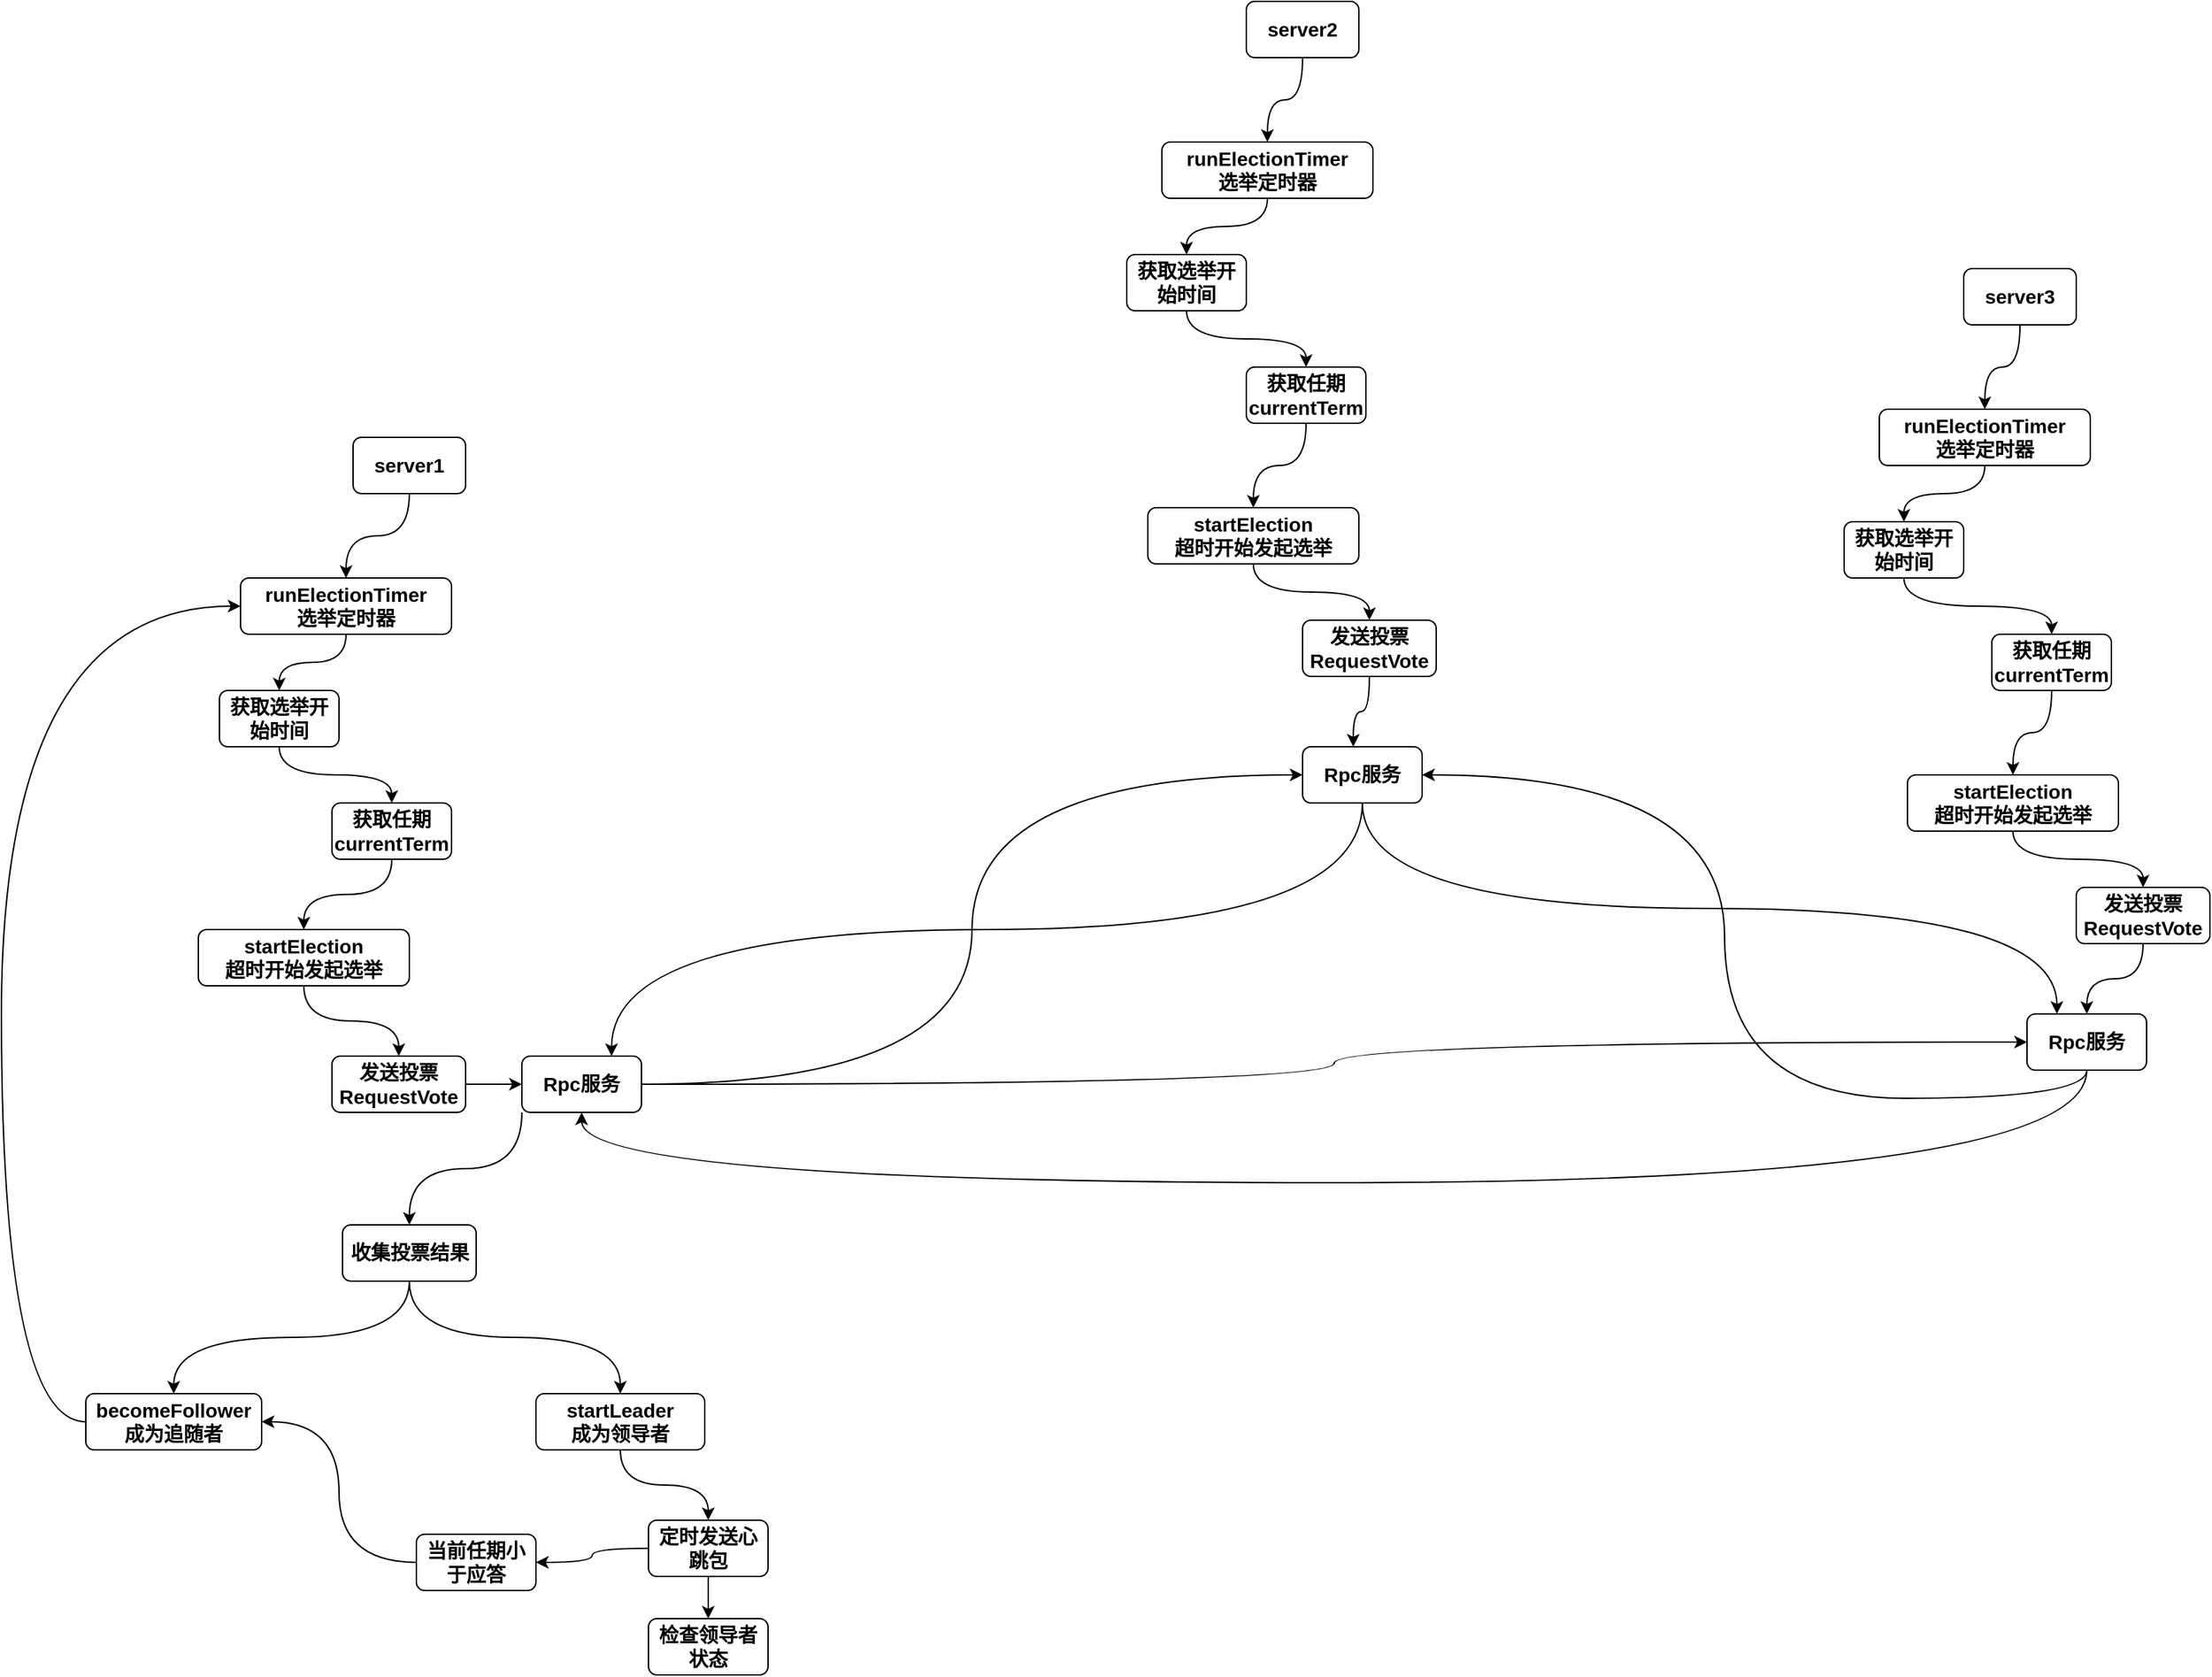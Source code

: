 <mxfile version="14.6.13" type="device" pages="3"><diagram id="oKCwUSKubdoROFhV5XfN" name="第 1 页"><mxGraphModel dx="2115" dy="627" grid="1" gridSize="10" guides="1" tooltips="1" connect="1" arrows="1" fold="1" page="1" pageScale="1" pageWidth="1169" pageHeight="827" math="0" shadow="0"><root><mxCell id="0"/><mxCell id="1" parent="0"/><mxCell id="OZcHB8Qax0FJmtn9S7UU-7" style="edgeStyle=orthogonalEdgeStyle;rounded=0;orthogonalLoop=1;jettySize=auto;html=1;exitX=0.5;exitY=1;exitDx=0;exitDy=0;entryX=0.5;entryY=0;entryDx=0;entryDy=0;curved=1;" parent="1" source="OZcHB8Qax0FJmtn9S7UU-1" target="OZcHB8Qax0FJmtn9S7UU-4" edge="1"><mxGeometry relative="1" as="geometry"/></mxCell><mxCell id="OZcHB8Qax0FJmtn9S7UU-1" value="&lt;font style=&quot;font-size: 14px&quot;&gt;&lt;b&gt;server1&lt;/b&gt;&lt;/font&gt;" style="rounded=1;whiteSpace=wrap;html=1;" parent="1" vertex="1"><mxGeometry x="-10" y="320" width="80" height="40" as="geometry"/></mxCell><mxCell id="OZcHB8Qax0FJmtn9S7UU-8" style="edgeStyle=orthogonalEdgeStyle;curved=1;rounded=0;orthogonalLoop=1;jettySize=auto;html=1;exitX=0.5;exitY=1;exitDx=0;exitDy=0;" parent="1" source="OZcHB8Qax0FJmtn9S7UU-2" target="OZcHB8Qax0FJmtn9S7UU-5" edge="1"><mxGeometry relative="1" as="geometry"/></mxCell><mxCell id="OZcHB8Qax0FJmtn9S7UU-2" value="&lt;font style=&quot;font-size: 14px&quot;&gt;&lt;b&gt;server2&lt;/b&gt;&lt;/font&gt;" style="rounded=1;whiteSpace=wrap;html=1;" parent="1" vertex="1"><mxGeometry x="625" y="10" width="80" height="40" as="geometry"/></mxCell><mxCell id="OZcHB8Qax0FJmtn9S7UU-9" style="edgeStyle=orthogonalEdgeStyle;curved=1;rounded=0;orthogonalLoop=1;jettySize=auto;html=1;exitX=0.5;exitY=1;exitDx=0;exitDy=0;" parent="1" source="OZcHB8Qax0FJmtn9S7UU-3" target="OZcHB8Qax0FJmtn9S7UU-6" edge="1"><mxGeometry relative="1" as="geometry"/></mxCell><mxCell id="OZcHB8Qax0FJmtn9S7UU-3" value="&lt;font style=&quot;font-size: 14px&quot;&gt;&lt;b&gt;server3&lt;/b&gt;&lt;/font&gt;" style="rounded=1;whiteSpace=wrap;html=1;" parent="1" vertex="1"><mxGeometry x="1135" y="200" width="80" height="40" as="geometry"/></mxCell><mxCell id="OZcHB8Qax0FJmtn9S7UU-19" style="edgeStyle=orthogonalEdgeStyle;curved=1;rounded=0;orthogonalLoop=1;jettySize=auto;html=1;exitX=0.5;exitY=1;exitDx=0;exitDy=0;entryX=0.5;entryY=0;entryDx=0;entryDy=0;" parent="1" source="OZcHB8Qax0FJmtn9S7UU-4" target="OZcHB8Qax0FJmtn9S7UU-16" edge="1"><mxGeometry relative="1" as="geometry"/></mxCell><mxCell id="OZcHB8Qax0FJmtn9S7UU-4" value="&lt;font style=&quot;font-size: 14px&quot;&gt;&lt;b&gt;runElectionTimer&lt;br&gt;选举定时器&lt;br&gt;&lt;/b&gt;&lt;/font&gt;" style="rounded=1;whiteSpace=wrap;html=1;" parent="1" vertex="1"><mxGeometry x="-90" y="420" width="150" height="40" as="geometry"/></mxCell><mxCell id="OZcHB8Qax0FJmtn9S7UU-21" style="edgeStyle=orthogonalEdgeStyle;curved=1;rounded=0;orthogonalLoop=1;jettySize=auto;html=1;exitX=0.5;exitY=1;exitDx=0;exitDy=0;entryX=0.5;entryY=0;entryDx=0;entryDy=0;" parent="1" source="OZcHB8Qax0FJmtn9S7UU-5" target="OZcHB8Qax0FJmtn9S7UU-17" edge="1"><mxGeometry relative="1" as="geometry"/></mxCell><mxCell id="OZcHB8Qax0FJmtn9S7UU-5" value="&lt;font style=&quot;font-size: 14px&quot;&gt;&lt;b&gt;runElectionTimer&lt;br&gt;选举定时器&lt;br&gt;&lt;/b&gt;&lt;/font&gt;" style="rounded=1;whiteSpace=wrap;html=1;" parent="1" vertex="1"><mxGeometry x="565" y="110" width="150" height="40" as="geometry"/></mxCell><mxCell id="OZcHB8Qax0FJmtn9S7UU-23" style="edgeStyle=orthogonalEdgeStyle;curved=1;rounded=0;orthogonalLoop=1;jettySize=auto;html=1;exitX=0.5;exitY=1;exitDx=0;exitDy=0;" parent="1" source="OZcHB8Qax0FJmtn9S7UU-6" target="OZcHB8Qax0FJmtn9S7UU-18" edge="1"><mxGeometry relative="1" as="geometry"/></mxCell><mxCell id="OZcHB8Qax0FJmtn9S7UU-6" value="&lt;font style=&quot;font-size: 14px&quot;&gt;&lt;b&gt;runElectionTimer&lt;br&gt;选举定时器&lt;br&gt;&lt;/b&gt;&lt;/font&gt;" style="rounded=1;whiteSpace=wrap;html=1;" parent="1" vertex="1"><mxGeometry x="1075" y="300" width="150" height="40" as="geometry"/></mxCell><mxCell id="OZcHB8Qax0FJmtn9S7UU-26" style="edgeStyle=orthogonalEdgeStyle;curved=1;rounded=0;orthogonalLoop=1;jettySize=auto;html=1;exitX=0.5;exitY=1;exitDx=0;exitDy=0;entryX=0.5;entryY=0;entryDx=0;entryDy=0;" parent="1" source="OZcHB8Qax0FJmtn9S7UU-10" target="OZcHB8Qax0FJmtn9S7UU-25" edge="1"><mxGeometry relative="1" as="geometry"/></mxCell><mxCell id="OZcHB8Qax0FJmtn9S7UU-10" value="&lt;font style=&quot;font-size: 14px&quot;&gt;&lt;b&gt;获取任期&lt;br&gt;currentTerm&lt;br&gt;&lt;/b&gt;&lt;/font&gt;" style="rounded=1;whiteSpace=wrap;html=1;" parent="1" vertex="1"><mxGeometry x="-25" y="580" width="85" height="40" as="geometry"/></mxCell><mxCell id="OZcHB8Qax0FJmtn9S7UU-28" style="edgeStyle=orthogonalEdgeStyle;curved=1;rounded=0;orthogonalLoop=1;jettySize=auto;html=1;exitX=0.5;exitY=1;exitDx=0;exitDy=0;" parent="1" source="OZcHB8Qax0FJmtn9S7UU-11" target="OZcHB8Qax0FJmtn9S7UU-27" edge="1"><mxGeometry relative="1" as="geometry"/></mxCell><mxCell id="OZcHB8Qax0FJmtn9S7UU-11" value="&lt;font style=&quot;font-size: 14px&quot;&gt;&lt;b&gt;获取任期&lt;br&gt;currentTerm&lt;br&gt;&lt;/b&gt;&lt;/font&gt;" style="rounded=1;whiteSpace=wrap;html=1;" parent="1" vertex="1"><mxGeometry x="625" y="270" width="85" height="40" as="geometry"/></mxCell><mxCell id="OZcHB8Qax0FJmtn9S7UU-30" style="edgeStyle=orthogonalEdgeStyle;curved=1;rounded=0;orthogonalLoop=1;jettySize=auto;html=1;exitX=0.5;exitY=1;exitDx=0;exitDy=0;entryX=0.5;entryY=0;entryDx=0;entryDy=0;" parent="1" source="OZcHB8Qax0FJmtn9S7UU-12" target="OZcHB8Qax0FJmtn9S7UU-29" edge="1"><mxGeometry relative="1" as="geometry"/></mxCell><mxCell id="OZcHB8Qax0FJmtn9S7UU-12" value="&lt;font style=&quot;font-size: 14px&quot;&gt;&lt;b&gt;获取任期&lt;br&gt;currentTerm&lt;br&gt;&lt;/b&gt;&lt;/font&gt;" style="rounded=1;whiteSpace=wrap;html=1;" parent="1" vertex="1"><mxGeometry x="1155" y="460" width="85" height="40" as="geometry"/></mxCell><mxCell id="OZcHB8Qax0FJmtn9S7UU-20" style="edgeStyle=orthogonalEdgeStyle;curved=1;rounded=0;orthogonalLoop=1;jettySize=auto;html=1;exitX=0.5;exitY=1;exitDx=0;exitDy=0;entryX=0.5;entryY=0;entryDx=0;entryDy=0;" parent="1" source="OZcHB8Qax0FJmtn9S7UU-16" target="OZcHB8Qax0FJmtn9S7UU-10" edge="1"><mxGeometry relative="1" as="geometry"/></mxCell><mxCell id="OZcHB8Qax0FJmtn9S7UU-16" value="&lt;font style=&quot;font-size: 14px&quot;&gt;&lt;b&gt;获取选举开始时间&lt;br&gt;&lt;/b&gt;&lt;/font&gt;" style="rounded=1;whiteSpace=wrap;html=1;" parent="1" vertex="1"><mxGeometry x="-105" y="500" width="85" height="40" as="geometry"/></mxCell><mxCell id="OZcHB8Qax0FJmtn9S7UU-22" style="edgeStyle=orthogonalEdgeStyle;curved=1;rounded=0;orthogonalLoop=1;jettySize=auto;html=1;exitX=0.5;exitY=1;exitDx=0;exitDy=0;entryX=0.5;entryY=0;entryDx=0;entryDy=0;" parent="1" source="OZcHB8Qax0FJmtn9S7UU-17" target="OZcHB8Qax0FJmtn9S7UU-11" edge="1"><mxGeometry relative="1" as="geometry"/></mxCell><mxCell id="OZcHB8Qax0FJmtn9S7UU-17" value="&lt;font style=&quot;font-size: 14px&quot;&gt;&lt;b&gt;获取选举开始时间&lt;br&gt;&lt;/b&gt;&lt;/font&gt;" style="rounded=1;whiteSpace=wrap;html=1;" parent="1" vertex="1"><mxGeometry x="540" y="190" width="85" height="40" as="geometry"/></mxCell><mxCell id="OZcHB8Qax0FJmtn9S7UU-24" style="edgeStyle=orthogonalEdgeStyle;curved=1;rounded=0;orthogonalLoop=1;jettySize=auto;html=1;exitX=0.5;exitY=1;exitDx=0;exitDy=0;" parent="1" source="OZcHB8Qax0FJmtn9S7UU-18" target="OZcHB8Qax0FJmtn9S7UU-12" edge="1"><mxGeometry relative="1" as="geometry"/></mxCell><mxCell id="OZcHB8Qax0FJmtn9S7UU-18" value="&lt;font style=&quot;font-size: 14px&quot;&gt;&lt;b&gt;获取选举开始时间&lt;br&gt;&lt;/b&gt;&lt;/font&gt;" style="rounded=1;whiteSpace=wrap;html=1;" parent="1" vertex="1"><mxGeometry x="1050" y="380" width="85" height="40" as="geometry"/></mxCell><mxCell id="OZcHB8Qax0FJmtn9S7UU-34" style="edgeStyle=orthogonalEdgeStyle;curved=1;rounded=0;orthogonalLoop=1;jettySize=auto;html=1;exitX=0.5;exitY=1;exitDx=0;exitDy=0;entryX=0.5;entryY=0;entryDx=0;entryDy=0;" parent="1" source="OZcHB8Qax0FJmtn9S7UU-25" target="OZcHB8Qax0FJmtn9S7UU-31" edge="1"><mxGeometry relative="1" as="geometry"/></mxCell><mxCell id="OZcHB8Qax0FJmtn9S7UU-25" value="&lt;font style=&quot;font-size: 14px&quot;&gt;&lt;b&gt;startElection&lt;br&gt;超时开始发起选举&lt;br&gt;&lt;/b&gt;&lt;/font&gt;" style="rounded=1;whiteSpace=wrap;html=1;" parent="1" vertex="1"><mxGeometry x="-120" y="670" width="150" height="40" as="geometry"/></mxCell><mxCell id="OZcHB8Qax0FJmtn9S7UU-39" style="edgeStyle=orthogonalEdgeStyle;curved=1;rounded=0;orthogonalLoop=1;jettySize=auto;html=1;exitX=0.5;exitY=1;exitDx=0;exitDy=0;entryX=0.5;entryY=0;entryDx=0;entryDy=0;" parent="1" source="OZcHB8Qax0FJmtn9S7UU-27" target="OZcHB8Qax0FJmtn9S7UU-32" edge="1"><mxGeometry relative="1" as="geometry"/></mxCell><mxCell id="OZcHB8Qax0FJmtn9S7UU-27" value="&lt;font style=&quot;font-size: 14px&quot;&gt;&lt;b&gt;startElection&lt;br&gt;超时开始发起选举&lt;br&gt;&lt;/b&gt;&lt;/font&gt;" style="rounded=1;whiteSpace=wrap;html=1;" parent="1" vertex="1"><mxGeometry x="555" y="370" width="150" height="40" as="geometry"/></mxCell><mxCell id="OZcHB8Qax0FJmtn9S7UU-40" style="edgeStyle=orthogonalEdgeStyle;curved=1;rounded=0;orthogonalLoop=1;jettySize=auto;html=1;exitX=0.5;exitY=1;exitDx=0;exitDy=0;" parent="1" source="OZcHB8Qax0FJmtn9S7UU-29" target="OZcHB8Qax0FJmtn9S7UU-33" edge="1"><mxGeometry relative="1" as="geometry"/></mxCell><mxCell id="OZcHB8Qax0FJmtn9S7UU-29" value="&lt;font style=&quot;font-size: 14px&quot;&gt;&lt;b&gt;startElection&lt;br&gt;超时开始发起选举&lt;br&gt;&lt;/b&gt;&lt;/font&gt;" style="rounded=1;whiteSpace=wrap;html=1;" parent="1" vertex="1"><mxGeometry x="1095" y="560" width="150" height="40" as="geometry"/></mxCell><mxCell id="OZcHB8Qax0FJmtn9S7UU-44" style="edgeStyle=orthogonalEdgeStyle;curved=1;rounded=0;orthogonalLoop=1;jettySize=auto;html=1;exitX=1;exitY=0.5;exitDx=0;exitDy=0;" parent="1" source="OZcHB8Qax0FJmtn9S7UU-31" target="OZcHB8Qax0FJmtn9S7UU-43" edge="1"><mxGeometry relative="1" as="geometry"/></mxCell><mxCell id="OZcHB8Qax0FJmtn9S7UU-31" value="&lt;font style=&quot;font-size: 14px&quot;&gt;&lt;b&gt;发送投票&lt;br&gt;RequestVote&lt;br&gt;&lt;/b&gt;&lt;/font&gt;" style="rounded=1;whiteSpace=wrap;html=1;" parent="1" vertex="1"><mxGeometry x="-25" y="760" width="95" height="40" as="geometry"/></mxCell><mxCell id="OZcHB8Qax0FJmtn9S7UU-45" style="edgeStyle=orthogonalEdgeStyle;curved=1;rounded=0;orthogonalLoop=1;jettySize=auto;html=1;exitX=0.5;exitY=1;exitDx=0;exitDy=0;entryX=0.424;entryY=0;entryDx=0;entryDy=0;entryPerimeter=0;" parent="1" source="OZcHB8Qax0FJmtn9S7UU-32" target="OZcHB8Qax0FJmtn9S7UU-36" edge="1"><mxGeometry relative="1" as="geometry"/></mxCell><mxCell id="OZcHB8Qax0FJmtn9S7UU-32" value="&lt;font style=&quot;font-size: 14px&quot;&gt;&lt;b&gt;发送投票&lt;br&gt;RequestVote&lt;br&gt;&lt;/b&gt;&lt;/font&gt;" style="rounded=1;whiteSpace=wrap;html=1;" parent="1" vertex="1"><mxGeometry x="665" y="450" width="95" height="40" as="geometry"/></mxCell><mxCell id="OZcHB8Qax0FJmtn9S7UU-47" style="edgeStyle=orthogonalEdgeStyle;curved=1;rounded=0;orthogonalLoop=1;jettySize=auto;html=1;exitX=0.5;exitY=1;exitDx=0;exitDy=0;entryX=0.5;entryY=0;entryDx=0;entryDy=0;" parent="1" source="OZcHB8Qax0FJmtn9S7UU-33" target="OZcHB8Qax0FJmtn9S7UU-46" edge="1"><mxGeometry relative="1" as="geometry"/></mxCell><mxCell id="OZcHB8Qax0FJmtn9S7UU-33" value="&lt;font style=&quot;font-size: 14px&quot;&gt;&lt;b&gt;发送投票&lt;br&gt;RequestVote&lt;br&gt;&lt;/b&gt;&lt;/font&gt;" style="rounded=1;whiteSpace=wrap;html=1;" parent="1" vertex="1"><mxGeometry x="1215" y="640" width="95" height="40" as="geometry"/></mxCell><mxCell id="OZcHB8Qax0FJmtn9S7UU-50" style="edgeStyle=orthogonalEdgeStyle;curved=1;rounded=0;orthogonalLoop=1;jettySize=auto;html=1;exitX=0.5;exitY=1;exitDx=0;exitDy=0;entryX=0.75;entryY=0;entryDx=0;entryDy=0;" parent="1" source="OZcHB8Qax0FJmtn9S7UU-36" target="OZcHB8Qax0FJmtn9S7UU-43" edge="1"><mxGeometry relative="1" as="geometry"/></mxCell><mxCell id="OZcHB8Qax0FJmtn9S7UU-51" style="edgeStyle=orthogonalEdgeStyle;curved=1;rounded=0;orthogonalLoop=1;jettySize=auto;html=1;exitX=0.5;exitY=1;exitDx=0;exitDy=0;entryX=0.25;entryY=0;entryDx=0;entryDy=0;" parent="1" source="OZcHB8Qax0FJmtn9S7UU-36" target="OZcHB8Qax0FJmtn9S7UU-46" edge="1"><mxGeometry relative="1" as="geometry"/></mxCell><mxCell id="OZcHB8Qax0FJmtn9S7UU-36" value="&lt;font style=&quot;font-size: 14px&quot;&gt;&lt;b&gt;Rpc服务&lt;br&gt;&lt;/b&gt;&lt;/font&gt;" style="rounded=1;whiteSpace=wrap;html=1;" parent="1" vertex="1"><mxGeometry x="665" y="540" width="85" height="40" as="geometry"/></mxCell><mxCell id="OZcHB8Qax0FJmtn9S7UU-48" style="edgeStyle=orthogonalEdgeStyle;curved=1;rounded=0;orthogonalLoop=1;jettySize=auto;html=1;exitX=1;exitY=0.5;exitDx=0;exitDy=0;entryX=0;entryY=0.5;entryDx=0;entryDy=0;" parent="1" source="OZcHB8Qax0FJmtn9S7UU-43" target="OZcHB8Qax0FJmtn9S7UU-36" edge="1"><mxGeometry relative="1" as="geometry"/></mxCell><mxCell id="OZcHB8Qax0FJmtn9S7UU-49" style="edgeStyle=orthogonalEdgeStyle;curved=1;rounded=0;orthogonalLoop=1;jettySize=auto;html=1;exitX=1;exitY=0.5;exitDx=0;exitDy=0;entryX=0;entryY=0.5;entryDx=0;entryDy=0;" parent="1" source="OZcHB8Qax0FJmtn9S7UU-43" target="OZcHB8Qax0FJmtn9S7UU-46" edge="1"><mxGeometry relative="1" as="geometry"/></mxCell><mxCell id="OZcHB8Qax0FJmtn9S7UU-55" style="edgeStyle=orthogonalEdgeStyle;curved=1;rounded=0;orthogonalLoop=1;jettySize=auto;html=1;exitX=0;exitY=1;exitDx=0;exitDy=0;entryX=0.5;entryY=0;entryDx=0;entryDy=0;" parent="1" source="OZcHB8Qax0FJmtn9S7UU-43" target="OZcHB8Qax0FJmtn9S7UU-54" edge="1"><mxGeometry relative="1" as="geometry"/></mxCell><mxCell id="OZcHB8Qax0FJmtn9S7UU-43" value="&lt;font style=&quot;font-size: 14px&quot;&gt;&lt;b&gt;Rpc服务&lt;br&gt;&lt;/b&gt;&lt;/font&gt;" style="rounded=1;whiteSpace=wrap;html=1;" parent="1" vertex="1"><mxGeometry x="110" y="760" width="85" height="40" as="geometry"/></mxCell><mxCell id="OZcHB8Qax0FJmtn9S7UU-52" style="edgeStyle=orthogonalEdgeStyle;curved=1;rounded=0;orthogonalLoop=1;jettySize=auto;html=1;exitX=0.5;exitY=1;exitDx=0;exitDy=0;entryX=1;entryY=0.5;entryDx=0;entryDy=0;" parent="1" source="OZcHB8Qax0FJmtn9S7UU-46" target="OZcHB8Qax0FJmtn9S7UU-36" edge="1"><mxGeometry relative="1" as="geometry"/></mxCell><mxCell id="OZcHB8Qax0FJmtn9S7UU-53" style="edgeStyle=orthogonalEdgeStyle;curved=1;rounded=0;orthogonalLoop=1;jettySize=auto;html=1;exitX=0.5;exitY=1;exitDx=0;exitDy=0;entryX=0.5;entryY=1;entryDx=0;entryDy=0;" parent="1" source="OZcHB8Qax0FJmtn9S7UU-46" target="OZcHB8Qax0FJmtn9S7UU-43" edge="1"><mxGeometry relative="1" as="geometry"><Array as="points"><mxPoint x="1223" y="850"/><mxPoint x="153" y="850"/></Array></mxGeometry></mxCell><mxCell id="OZcHB8Qax0FJmtn9S7UU-46" value="&lt;font style=&quot;font-size: 14px&quot;&gt;&lt;b&gt;Rpc服务&lt;br&gt;&lt;/b&gt;&lt;/font&gt;" style="rounded=1;whiteSpace=wrap;html=1;" parent="1" vertex="1"><mxGeometry x="1180" y="730" width="85" height="40" as="geometry"/></mxCell><mxCell id="OZcHB8Qax0FJmtn9S7UU-57" style="edgeStyle=orthogonalEdgeStyle;curved=1;rounded=0;orthogonalLoop=1;jettySize=auto;html=1;exitX=0.5;exitY=1;exitDx=0;exitDy=0;entryX=0.5;entryY=0;entryDx=0;entryDy=0;" parent="1" source="OZcHB8Qax0FJmtn9S7UU-54" target="OZcHB8Qax0FJmtn9S7UU-56" edge="1"><mxGeometry relative="1" as="geometry"/></mxCell><mxCell id="OZcHB8Qax0FJmtn9S7UU-59" style="edgeStyle=orthogonalEdgeStyle;curved=1;rounded=0;orthogonalLoop=1;jettySize=auto;html=1;exitX=0.5;exitY=1;exitDx=0;exitDy=0;" parent="1" source="OZcHB8Qax0FJmtn9S7UU-54" target="OZcHB8Qax0FJmtn9S7UU-58" edge="1"><mxGeometry relative="1" as="geometry"/></mxCell><mxCell id="OZcHB8Qax0FJmtn9S7UU-54" value="&lt;font style=&quot;font-size: 14px&quot;&gt;&lt;b&gt;收集投票结果&lt;br&gt;&lt;/b&gt;&lt;/font&gt;" style="rounded=1;whiteSpace=wrap;html=1;" parent="1" vertex="1"><mxGeometry x="-17.5" y="880" width="95" height="40" as="geometry"/></mxCell><mxCell id="OZcHB8Qax0FJmtn9S7UU-60" style="edgeStyle=orthogonalEdgeStyle;curved=1;rounded=0;orthogonalLoop=1;jettySize=auto;html=1;exitX=0;exitY=0.5;exitDx=0;exitDy=0;entryX=0;entryY=0.5;entryDx=0;entryDy=0;" parent="1" source="OZcHB8Qax0FJmtn9S7UU-56" target="OZcHB8Qax0FJmtn9S7UU-4" edge="1"><mxGeometry relative="1" as="geometry"><Array as="points"><mxPoint x="-260" y="1020"/><mxPoint x="-260" y="440"/></Array></mxGeometry></mxCell><mxCell id="OZcHB8Qax0FJmtn9S7UU-56" value="&lt;font style=&quot;font-size: 14px&quot;&gt;&lt;b&gt;becomeFollower&lt;br&gt;成为追随者&lt;br&gt;&lt;/b&gt;&lt;/font&gt;" style="rounded=1;whiteSpace=wrap;html=1;" parent="1" vertex="1"><mxGeometry x="-200" y="1000" width="125" height="40" as="geometry"/></mxCell><mxCell id="OZcHB8Qax0FJmtn9S7UU-62" style="edgeStyle=orthogonalEdgeStyle;curved=1;rounded=0;orthogonalLoop=1;jettySize=auto;html=1;exitX=0.5;exitY=1;exitDx=0;exitDy=0;" parent="1" source="OZcHB8Qax0FJmtn9S7UU-58" target="OZcHB8Qax0FJmtn9S7UU-61" edge="1"><mxGeometry relative="1" as="geometry"/></mxCell><mxCell id="OZcHB8Qax0FJmtn9S7UU-58" value="&lt;font style=&quot;font-size: 14px&quot;&gt;&lt;b&gt;startLeader&lt;br&gt;成为领导者&lt;/b&gt;&lt;b&gt;&lt;br&gt;&lt;/b&gt;&lt;/font&gt;" style="rounded=1;whiteSpace=wrap;html=1;" parent="1" vertex="1"><mxGeometry x="120" y="1000" width="120" height="40" as="geometry"/></mxCell><mxCell id="OZcHB8Qax0FJmtn9S7UU-64" style="edgeStyle=orthogonalEdgeStyle;curved=1;rounded=0;orthogonalLoop=1;jettySize=auto;html=1;exitX=0.5;exitY=1;exitDx=0;exitDy=0;entryX=0.5;entryY=0;entryDx=0;entryDy=0;" parent="1" source="OZcHB8Qax0FJmtn9S7UU-61" target="OZcHB8Qax0FJmtn9S7UU-63" edge="1"><mxGeometry relative="1" as="geometry"/></mxCell><mxCell id="OZcHB8Qax0FJmtn9S7UU-66" style="edgeStyle=orthogonalEdgeStyle;curved=1;rounded=0;orthogonalLoop=1;jettySize=auto;html=1;exitX=0;exitY=0.5;exitDx=0;exitDy=0;entryX=1;entryY=0.5;entryDx=0;entryDy=0;" parent="1" source="OZcHB8Qax0FJmtn9S7UU-61" target="OZcHB8Qax0FJmtn9S7UU-65" edge="1"><mxGeometry relative="1" as="geometry"/></mxCell><mxCell id="OZcHB8Qax0FJmtn9S7UU-61" value="&lt;font style=&quot;font-size: 14px&quot;&gt;&lt;b&gt;定时发送心跳包&lt;br&gt;&lt;/b&gt;&lt;/font&gt;" style="rounded=1;whiteSpace=wrap;html=1;" parent="1" vertex="1"><mxGeometry x="200" y="1090" width="85" height="40" as="geometry"/></mxCell><mxCell id="OZcHB8Qax0FJmtn9S7UU-63" value="&lt;font style=&quot;font-size: 14px&quot;&gt;&lt;b&gt;检查领导者状态&lt;br&gt;&lt;/b&gt;&lt;/font&gt;" style="rounded=1;whiteSpace=wrap;html=1;" parent="1" vertex="1"><mxGeometry x="200" y="1160" width="85" height="40" as="geometry"/></mxCell><mxCell id="OZcHB8Qax0FJmtn9S7UU-67" style="edgeStyle=orthogonalEdgeStyle;curved=1;rounded=0;orthogonalLoop=1;jettySize=auto;html=1;exitX=0;exitY=0.5;exitDx=0;exitDy=0;entryX=1;entryY=0.5;entryDx=0;entryDy=0;" parent="1" source="OZcHB8Qax0FJmtn9S7UU-65" target="OZcHB8Qax0FJmtn9S7UU-56" edge="1"><mxGeometry relative="1" as="geometry"/></mxCell><mxCell id="OZcHB8Qax0FJmtn9S7UU-65" value="&lt;font style=&quot;font-size: 14px&quot;&gt;&lt;b&gt;当前任期小于应答&lt;br&gt;&lt;/b&gt;&lt;/font&gt;" style="rounded=1;whiteSpace=wrap;html=1;" parent="1" vertex="1"><mxGeometry x="35" y="1100" width="85" height="40" as="geometry"/></mxCell></root></mxGraphModel></diagram><diagram id="VI3WqQ1IgPKvw6HPCGH7" name="rafeexample"><mxGraphModel dx="946" dy="627" grid="1" gridSize="10" guides="1" tooltips="1" connect="1" arrows="1" fold="1" page="0" pageScale="1" pageWidth="1169" pageHeight="827" math="0" shadow="0"><root><mxCell id="8Vz2dpjFIaOmOKDhQSP6-0"/><mxCell id="8Vz2dpjFIaOmOKDhQSP6-1" parent="8Vz2dpjFIaOmOKDhQSP6-0"/><mxCell id="8Vz2dpjFIaOmOKDhQSP6-8" style="edgeStyle=orthogonalEdgeStyle;rounded=0;orthogonalLoop=1;jettySize=auto;html=1;exitX=1;exitY=0.5;exitDx=0;exitDy=0;fontStyle=1;fontSize=15;" parent="8Vz2dpjFIaOmOKDhQSP6-1" source="8Vz2dpjFIaOmOKDhQSP6-2" target="8Vz2dpjFIaOmOKDhQSP6-5" edge="1"><mxGeometry relative="1" as="geometry"/></mxCell><mxCell id="8Vz2dpjFIaOmOKDhQSP6-2" value="HttpApi" style="rounded=1;whiteSpace=wrap;html=1;fontStyle=1;fontSize=15;" parent="8Vz2dpjFIaOmOKDhQSP6-1" vertex="1"><mxGeometry x="160" y="160" width="80" height="40" as="geometry"/></mxCell><mxCell id="8Vz2dpjFIaOmOKDhQSP6-3" value="KVStore" style="shape=cylinder3;whiteSpace=wrap;html=1;boundedLbl=1;backgroundOutline=1;size=15;fontStyle=1;fontSize=15;" parent="8Vz2dpjFIaOmOKDhQSP6-1" vertex="1"><mxGeometry x="1440" y="280" width="120" height="120" as="geometry"/></mxCell><mxCell id="8Vz2dpjFIaOmOKDhQSP6-10" style="edgeStyle=orthogonalEdgeStyle;rounded=0;orthogonalLoop=1;jettySize=auto;html=1;exitX=1;exitY=0.5;exitDx=0;exitDy=0;exitPerimeter=0;fontStyle=1;fontSize=15;" parent="8Vz2dpjFIaOmOKDhQSP6-1" source="8Vz2dpjFIaOmOKDhQSP6-5" target="8Vz2dpjFIaOmOKDhQSP6-9" edge="1"><mxGeometry relative="1" as="geometry"/></mxCell><mxCell id="8Vz2dpjFIaOmOKDhQSP6-5" value="proposeC" style="strokeWidth=2;html=1;shape=mxgraph.flowchart.direct_data;whiteSpace=wrap;fontStyle=1;fontSize=15;" parent="8Vz2dpjFIaOmOKDhQSP6-1" vertex="1"><mxGeometry x="320" y="160" width="100" height="40" as="geometry"/></mxCell><mxCell id="8Vz2dpjFIaOmOKDhQSP6-7" style="edgeStyle=orthogonalEdgeStyle;rounded=0;orthogonalLoop=1;jettySize=auto;html=1;exitX=0.5;exitY=1;exitDx=0;exitDy=0;entryX=0;entryY=0.5;entryDx=0;entryDy=0;fontStyle=1;fontSize=15;" parent="8Vz2dpjFIaOmOKDhQSP6-1" source="8Vz2dpjFIaOmOKDhQSP6-6" target="8Vz2dpjFIaOmOKDhQSP6-2" edge="1"><mxGeometry relative="1" as="geometry"/></mxCell><mxCell id="8Vz2dpjFIaOmOKDhQSP6-6" value="PUT" style="rounded=1;whiteSpace=wrap;html=1;fontStyle=1;fontSize=15;" parent="8Vz2dpjFIaOmOKDhQSP6-1" vertex="1"><mxGeometry x="80" y="120" width="40" height="40" as="geometry"/></mxCell><mxCell id="8xOaFLm6CvOzMq48Fo4X-5" style="edgeStyle=orthogonalEdgeStyle;rounded=0;orthogonalLoop=1;jettySize=auto;html=1;exitX=1;exitY=0.5;exitDx=0;exitDy=0;" parent="8Vz2dpjFIaOmOKDhQSP6-1" source="8Vz2dpjFIaOmOKDhQSP6-9" target="8xOaFLm6CvOzMq48Fo4X-0" edge="1"><mxGeometry relative="1" as="geometry"/></mxCell><mxCell id="8Vz2dpjFIaOmOKDhQSP6-9" value="RaftNode" style="rounded=1;whiteSpace=wrap;html=1;fontStyle=1;fontSize=15;" parent="8Vz2dpjFIaOmOKDhQSP6-1" vertex="1"><mxGeometry x="520" y="160" width="80" height="40" as="geometry"/></mxCell><mxCell id="8xOaFLm6CvOzMq48Fo4X-10" style="edgeStyle=orthogonalEdgeStyle;rounded=0;orthogonalLoop=1;jettySize=auto;html=1;exitX=1;exitY=0.5;exitDx=0;exitDy=0;exitPerimeter=0;entryX=0.5;entryY=0;entryDx=0;entryDy=0;entryPerimeter=0;" parent="8Vz2dpjFIaOmOKDhQSP6-1" source="8Vz2dpjFIaOmOKDhQSP6-11" target="8Vz2dpjFIaOmOKDhQSP6-3" edge="1"><mxGeometry relative="1" as="geometry"/></mxCell><mxCell id="8Vz2dpjFIaOmOKDhQSP6-11" value="CommitC" style="strokeWidth=2;html=1;shape=mxgraph.flowchart.direct_data;whiteSpace=wrap;fontStyle=1;fontSize=15;" parent="8Vz2dpjFIaOmOKDhQSP6-1" vertex="1"><mxGeometry x="1280" y="240" width="100" height="40" as="geometry"/></mxCell><mxCell id="8xOaFLm6CvOzMq48Fo4X-9" style="edgeStyle=orthogonalEdgeStyle;rounded=0;orthogonalLoop=1;jettySize=auto;html=1;exitX=1;exitY=0.5;exitDx=0;exitDy=0;entryX=0;entryY=0.5;entryDx=0;entryDy=0;entryPerimeter=0;" parent="8Vz2dpjFIaOmOKDhQSP6-1" source="8Vz2dpjFIaOmOKDhQSP6-14" target="8Vz2dpjFIaOmOKDhQSP6-11" edge="1"><mxGeometry relative="1" as="geometry"/></mxCell><mxCell id="8Vz2dpjFIaOmOKDhQSP6-14" value="PublishEntries" style="rounded=1;whiteSpace=wrap;html=1;fontStyle=1;fontSize=15;" parent="8Vz2dpjFIaOmOKDhQSP6-1" vertex="1"><mxGeometry x="1080" y="240" width="120" height="40" as="geometry"/></mxCell><mxCell id="8Vz2dpjFIaOmOKDhQSP6-16" value="Send" style="rounded=1;whiteSpace=wrap;html=1;fontStyle=1;fontSize=15;" parent="8Vz2dpjFIaOmOKDhQSP6-1" vertex="1"><mxGeometry x="1080" y="160" width="120" height="40" as="geometry"/></mxCell><mxCell id="8Vz2dpjFIaOmOKDhQSP6-18" value="SaveWAL" style="rounded=1;whiteSpace=wrap;html=1;fontStyle=1;fontSize=15;" parent="8Vz2dpjFIaOmOKDhQSP6-1" vertex="1"><mxGeometry x="1080" y="80" width="120" height="40" as="geometry"/></mxCell><mxCell id="8xOaFLm6CvOzMq48Fo4X-4" style="edgeStyle=orthogonalEdgeStyle;rounded=0;orthogonalLoop=1;jettySize=auto;html=1;exitX=1;exitY=0.5;exitDx=0;exitDy=0;entryX=0;entryY=0.5;entryDx=0;entryDy=0;entryPerimeter=0;" parent="8Vz2dpjFIaOmOKDhQSP6-1" source="8xOaFLm6CvOzMq48Fo4X-0" target="8xOaFLm6CvOzMq48Fo4X-2" edge="1"><mxGeometry relative="1" as="geometry"/></mxCell><mxCell id="8xOaFLm6CvOzMq48Fo4X-0" value="Raft" style="rounded=1;whiteSpace=wrap;html=1;fontStyle=1;fontSize=15;" parent="8Vz2dpjFIaOmOKDhQSP6-1" vertex="1"><mxGeometry x="640" y="160" width="200" height="40" as="geometry"/></mxCell><mxCell id="8xOaFLm6CvOzMq48Fo4X-6" style="edgeStyle=orthogonalEdgeStyle;rounded=0;orthogonalLoop=1;jettySize=auto;html=1;exitX=1;exitY=0.5;exitDx=0;exitDy=0;exitPerimeter=0;entryX=0;entryY=0.5;entryDx=0;entryDy=0;" parent="8Vz2dpjFIaOmOKDhQSP6-1" source="8xOaFLm6CvOzMq48Fo4X-2" target="8Vz2dpjFIaOmOKDhQSP6-18" edge="1"><mxGeometry relative="1" as="geometry"/></mxCell><mxCell id="8xOaFLm6CvOzMq48Fo4X-7" style="edgeStyle=orthogonalEdgeStyle;rounded=0;orthogonalLoop=1;jettySize=auto;html=1;exitX=1;exitY=0.5;exitDx=0;exitDy=0;exitPerimeter=0;entryX=0;entryY=0.5;entryDx=0;entryDy=0;" parent="8Vz2dpjFIaOmOKDhQSP6-1" source="8xOaFLm6CvOzMq48Fo4X-2" target="8Vz2dpjFIaOmOKDhQSP6-16" edge="1"><mxGeometry relative="1" as="geometry"/></mxCell><mxCell id="8xOaFLm6CvOzMq48Fo4X-8" style="edgeStyle=orthogonalEdgeStyle;rounded=0;orthogonalLoop=1;jettySize=auto;html=1;exitX=1;exitY=0.5;exitDx=0;exitDy=0;exitPerimeter=0;entryX=0;entryY=0.5;entryDx=0;entryDy=0;" parent="8Vz2dpjFIaOmOKDhQSP6-1" source="8xOaFLm6CvOzMq48Fo4X-2" target="8Vz2dpjFIaOmOKDhQSP6-14" edge="1"><mxGeometry relative="1" as="geometry"/></mxCell><mxCell id="8xOaFLm6CvOzMq48Fo4X-2" value="Ready" style="strokeWidth=2;html=1;shape=mxgraph.flowchart.direct_data;whiteSpace=wrap;fontStyle=1;fontSize=15;" parent="8Vz2dpjFIaOmOKDhQSP6-1" vertex="1"><mxGeometry x="880" y="160" width="100" height="40" as="geometry"/></mxCell></root></mxGraphModel></diagram><diagram id="4b0lU1lvcEBM3K1QNRT2" name="第 3 页"><mxGraphModel dx="946" dy="627" grid="1" gridSize="10" guides="1" tooltips="1" connect="1" arrows="1" fold="1" page="1" pageScale="1" pageWidth="1169" pageHeight="827" math="0" shadow="0"><root><mxCell id="zLUecfUCVsYPVFZzT8mu-0"/><mxCell id="zLUecfUCVsYPVFZzT8mu-1" parent="zLUecfUCVsYPVFZzT8mu-0"/><mxCell id="zLUecfUCVsYPVFZzT8mu-3" value="&lt;b&gt;&lt;font style=&quot;font-size: 20px&quot;&gt;KVStore&lt;/font&gt;&lt;/b&gt;" style="rounded=1;whiteSpace=wrap;html=1;" vertex="1" parent="zLUecfUCVsYPVFZzT8mu-1"><mxGeometry x="400" y="200" width="230" height="200" as="geometry"/></mxCell><mxCell id="zLUecfUCVsYPVFZzT8mu-2" value="proposeC" style="strokeWidth=2;html=1;shape=mxgraph.flowchart.direct_data;whiteSpace=wrap;fontStyle=1;fontSize=15;" vertex="1" parent="zLUecfUCVsYPVFZzT8mu-1"><mxGeometry x="600" y="220" width="100" height="40" as="geometry"/></mxCell><mxCell id="zLUecfUCVsYPVFZzT8mu-4" value="commitC" style="strokeWidth=2;html=1;shape=mxgraph.flowchart.direct_data;whiteSpace=wrap;fontStyle=1;fontSize=15;" vertex="1" parent="zLUecfUCVsYPVFZzT8mu-1"><mxGeometry x="600" y="320" width="100" height="40" as="geometry"/></mxCell><mxCell id="zLUecfUCVsYPVFZzT8mu-6" style="edgeStyle=orthogonalEdgeStyle;rounded=0;orthogonalLoop=1;jettySize=auto;html=1;exitX=1;exitY=0.5;exitDx=0;exitDy=0;entryX=0;entryY=0.5;entryDx=0;entryDy=0;" edge="1" parent="zLUecfUCVsYPVFZzT8mu-1" source="zLUecfUCVsYPVFZzT8mu-5" target="zLUecfUCVsYPVFZzT8mu-3"><mxGeometry relative="1" as="geometry"/></mxCell><mxCell id="zLUecfUCVsYPVFZzT8mu-5" value="&lt;b&gt;&lt;font style=&quot;font-size: 20px&quot;&gt;HTTPKVAPI&lt;/font&gt;&lt;/b&gt;" style="rounded=1;whiteSpace=wrap;html=1;" vertex="1" parent="zLUecfUCVsYPVFZzT8mu-1"><mxGeometry x="100" y="200" width="230" height="200" as="geometry"/></mxCell></root></mxGraphModel></diagram></mxfile>
